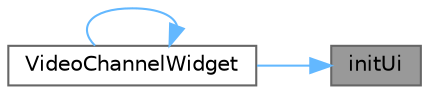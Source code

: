digraph "initUi"
{
 // LATEX_PDF_SIZE
  bgcolor="transparent";
  edge [fontname=Helvetica,fontsize=10,labelfontname=Helvetica,labelfontsize=10];
  node [fontname=Helvetica,fontsize=10,shape=box,height=0.2,width=0.4];
  rankdir="RL";
  Node1 [id="Node000001",label="initUi",height=0.2,width=0.4,color="gray40", fillcolor="grey60", style="filled", fontcolor="black",tooltip="初始化界面"];
  Node1 -> Node2 [id="edge1_Node000001_Node000002",dir="back",color="steelblue1",style="solid",tooltip=" "];
  Node2 [id="Node000002",label="VideoChannelWidget",height=0.2,width=0.4,color="grey40", fillcolor="white", style="filled",URL="$class_video_channel_widget.html#a59fa033e5c28ebca0e7d2e831a4a849b",tooltip="构造函数，初始化视频频道界面"];
  Node2 -> Node2 [id="edge2_Node000002_Node000002",dir="back",color="steelblue1",style="solid",tooltip=" "];
}
